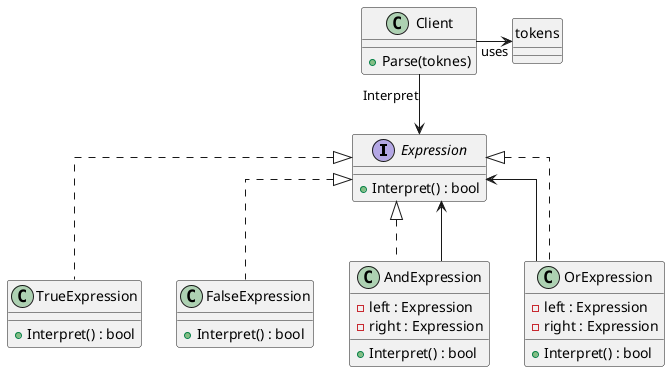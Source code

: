 @startuml
skinparam linetype ortho
interface Expression {
  +Interpret() : bool
}

class TrueExpression {
  +Interpret() : bool
}

class FalseExpression {
  +Interpret() : bool
}

class AndExpression {
  -left : Expression
  -right : Expression
  +Interpret() : bool
}

class OrExpression {
  -left : Expression
  -right : Expression
  +Interpret() : bool
}

class Client {
  + Parse(toknes)
}

class tokens {}
hide tokens circle

Client -down-> Expression: Interpret
Client -right-> tokens: uses

Expression <|.down. TrueExpression
Expression <|.down. FalseExpression
Expression <|.down. AndExpression
Expression <|.down. OrExpression

AndExpression -down-> Expression
OrExpression -down-> Expression
@enduml
